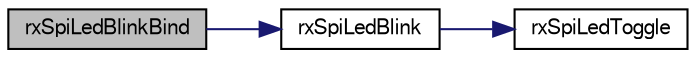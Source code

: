 digraph "rxSpiLedBlinkBind"
{
  edge [fontname="FreeSans",fontsize="10",labelfontname="FreeSans",labelfontsize="10"];
  node [fontname="FreeSans",fontsize="10",shape=record];
  rankdir="LR";
  Node1 [label="rxSpiLedBlinkBind",height=0.2,width=0.4,color="black", fillcolor="grey75", style="filled", fontcolor="black"];
  Node1 -> Node2 [color="midnightblue",fontsize="10",style="solid",fontname="FreeSans"];
  Node2 [label="rxSpiLedBlink",height=0.2,width=0.4,color="black", fillcolor="white", style="filled",URL="$cc2500__rx__spi__common_8c.html#ae428278cfcd77a6b412108830dea9418"];
  Node2 -> Node3 [color="midnightblue",fontsize="10",style="solid",fontname="FreeSans"];
  Node3 [label="rxSpiLedToggle",height=0.2,width=0.4,color="black", fillcolor="white", style="filled",URL="$cc2500__rx__spi__common_8c.html#abc6581907d99874fdae12641781254a4"];
}
